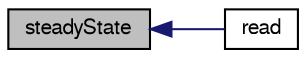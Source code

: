 digraph "steadyState"
{
  bgcolor="transparent";
  edge [fontname="FreeSans",fontsize="10",labelfontname="FreeSans",labelfontsize="10"];
  node [fontname="FreeSans",fontsize="10",shape=record];
  rankdir="LR";
  Node417 [label="steadyState",height=0.2,width=0.4,color="black", fillcolor="grey75", style="filled", fontcolor="black"];
  Node417 -> Node418 [dir="back",color="midnightblue",fontsize="10",style="solid",fontname="FreeSans"];
  Node418 [label="read",height=0.2,width=0.4,color="black",URL="$a23762.html#aaa936da334e29618ece019bd8a9aa06f",tooltip="Read properties from dictionary. "];
}
